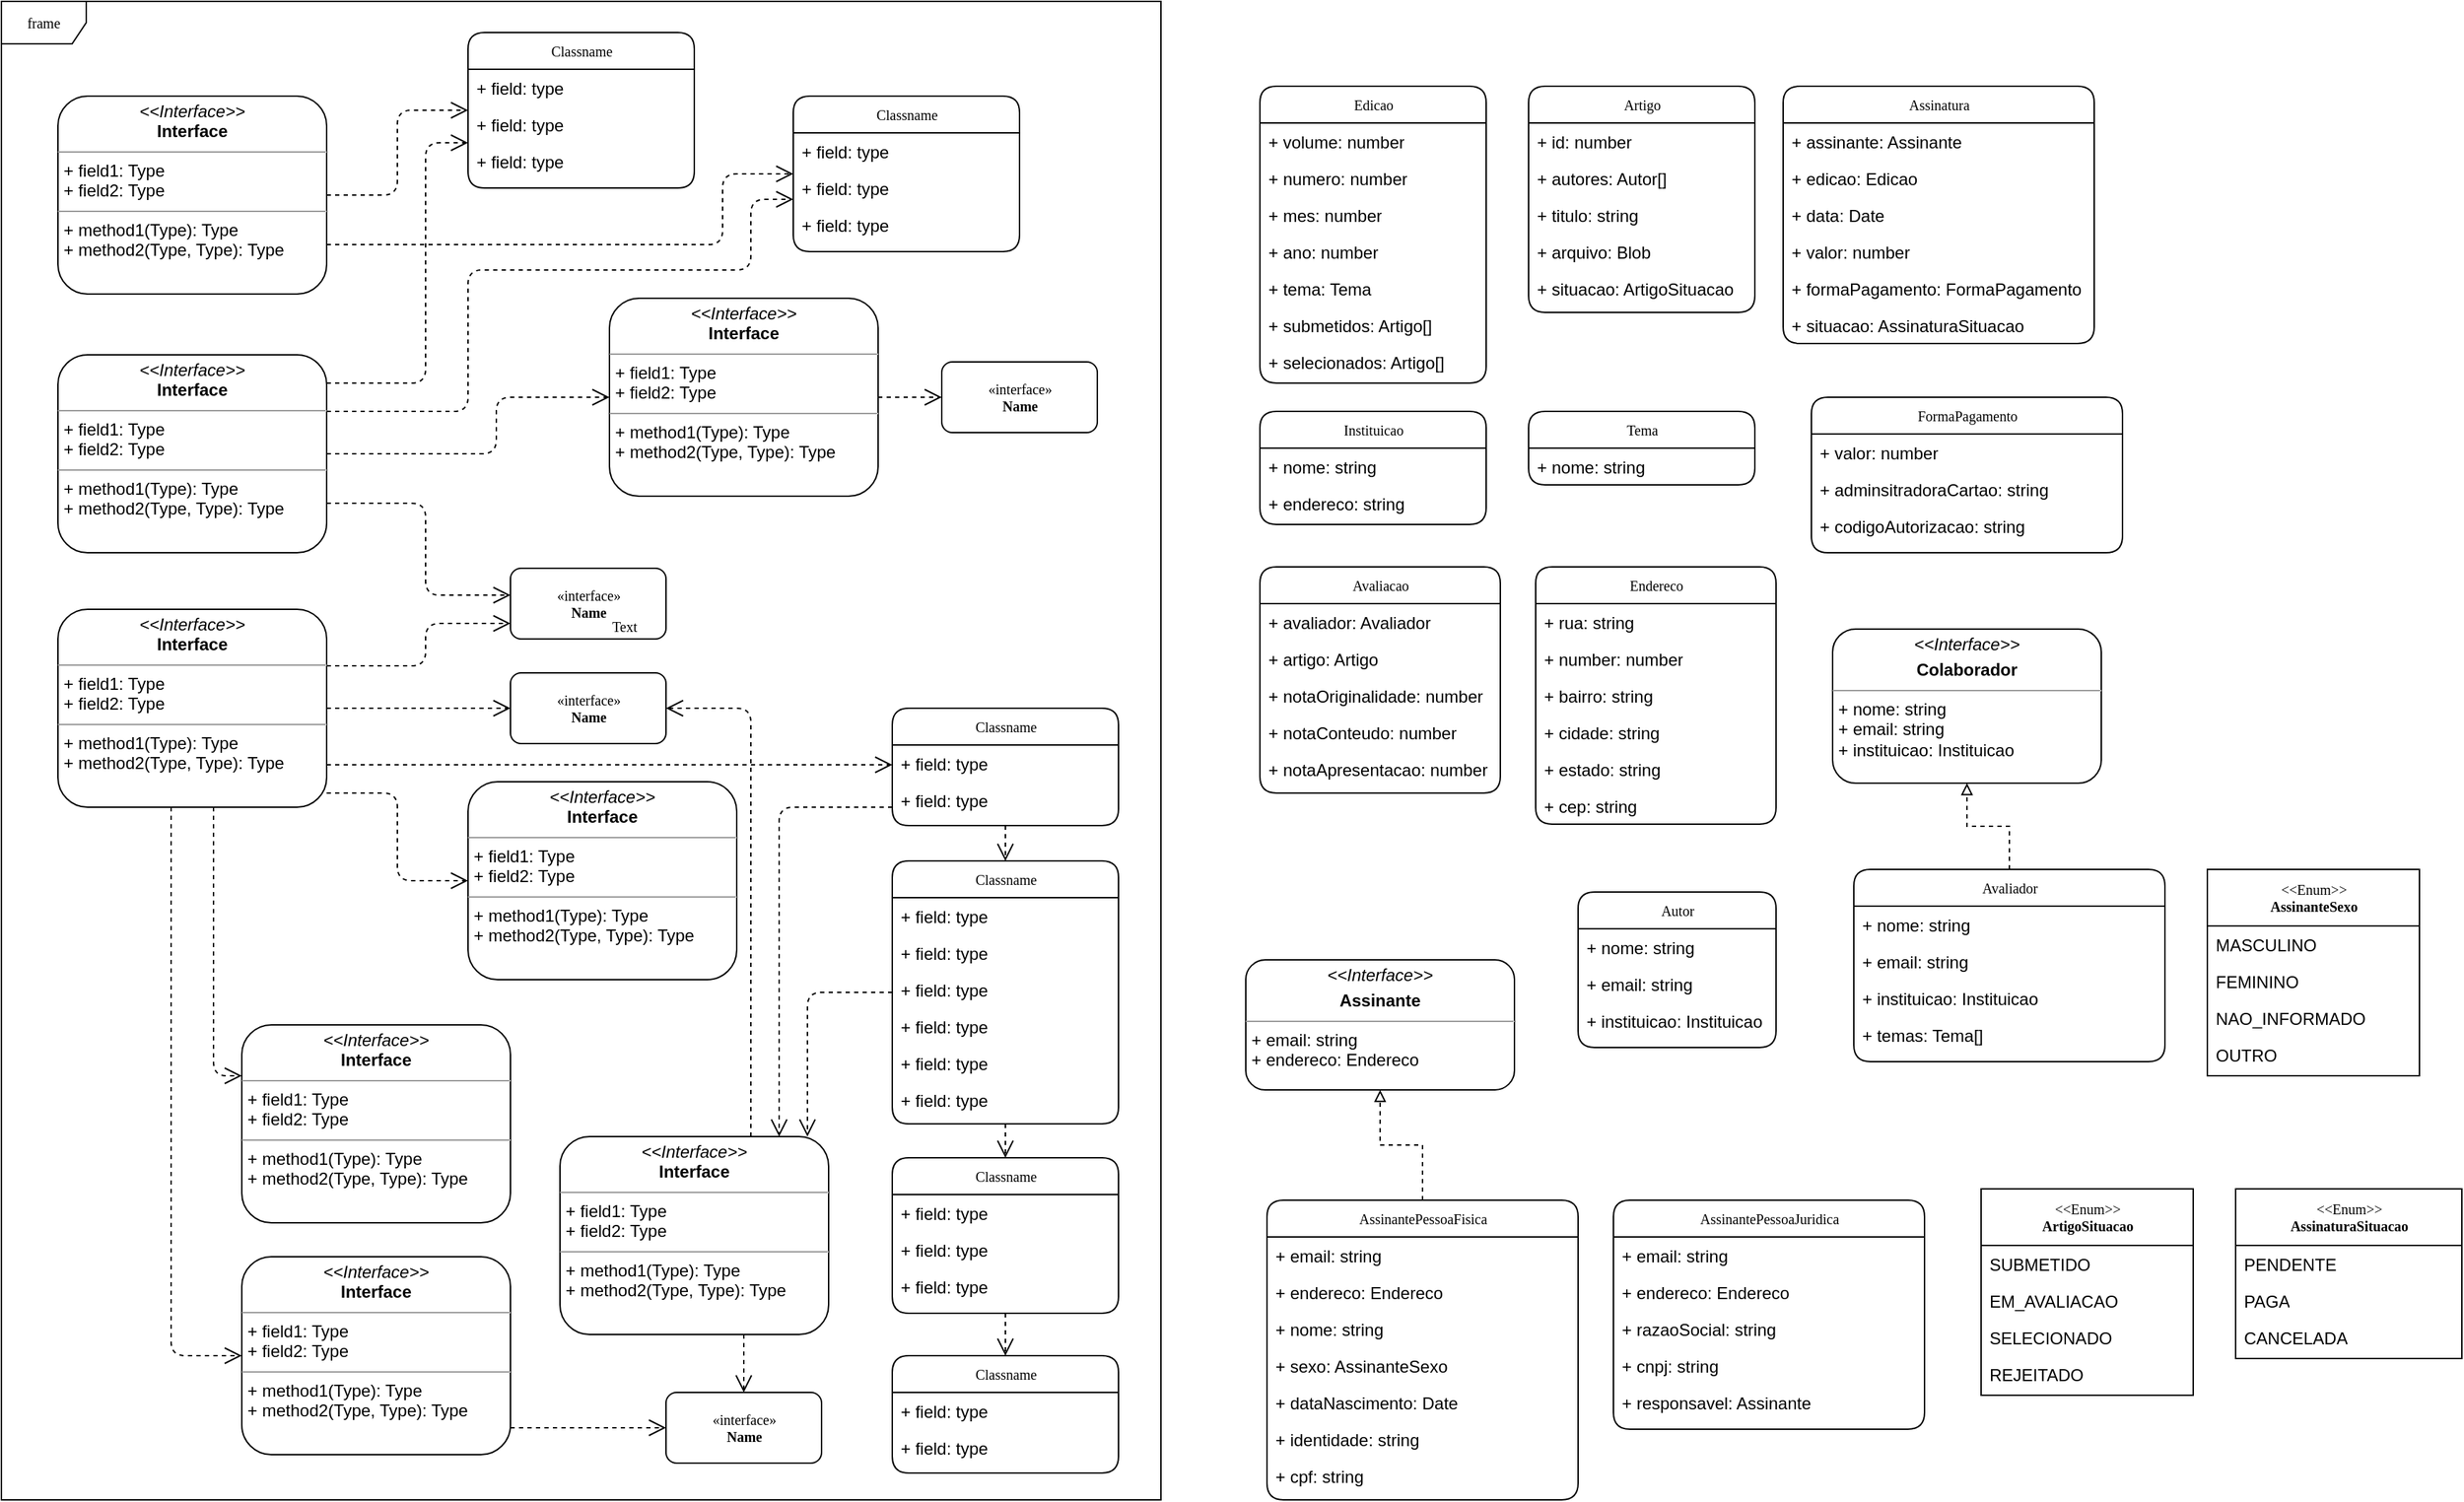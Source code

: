 <mxfile version="21.7.5" type="device">
  <diagram name="Page-1" id="c4acf3e9-155e-7222-9cf6-157b1a14988f">
    <mxGraphModel dx="971" dy="1664" grid="1" gridSize="10" guides="1" tooltips="1" connect="1" arrows="1" fold="1" page="1" pageScale="1" pageWidth="850" pageHeight="1100" background="none" math="0" shadow="0">
      <root>
        <mxCell id="0" />
        <mxCell id="1" parent="0" />
        <mxCell id="17acba5748e5396b-1" value="frame" style="shape=umlFrame;whiteSpace=wrap;html=1;rounded=1;shadow=0;comic=0;labelBackgroundColor=none;strokeWidth=1;fontFamily=Verdana;fontSize=10;align=center;" parent="1" vertex="1">
          <mxGeometry x="20" y="20" width="820" height="1060" as="geometry" />
        </mxCell>
        <mxCell id="5d2195bd80daf111-38" style="edgeStyle=orthogonalEdgeStyle;rounded=1;html=1;dashed=1;labelBackgroundColor=none;startFill=0;endArrow=open;endFill=0;endSize=10;fontFamily=Verdana;fontSize=10;fontColor=default;" parent="1" source="17acba5748e5396b-2" target="5d2195bd80daf111-9" edge="1">
          <mxGeometry relative="1" as="geometry">
            <Array as="points">
              <mxPoint x="590" y="721" />
            </Array>
          </mxGeometry>
        </mxCell>
        <mxCell id="5d2195bd80daf111-40" style="edgeStyle=orthogonalEdgeStyle;rounded=1;html=1;dashed=1;labelBackgroundColor=none;startFill=0;endArrow=open;endFill=0;endSize=10;fontFamily=Verdana;fontSize=10;fontColor=default;" parent="1" source="17acba5748e5396b-2" target="5d2195bd80daf111-1" edge="1">
          <mxGeometry relative="1" as="geometry">
            <Array as="points" />
          </mxGeometry>
        </mxCell>
        <mxCell id="17acba5748e5396b-2" value="Classname" style="swimlane;html=1;fontStyle=0;childLayout=stackLayout;horizontal=1;startSize=26;fillColor=none;horizontalStack=0;resizeParent=1;resizeLast=0;collapsible=1;marginBottom=0;swimlaneFillColor=#ffffff;rounded=1;shadow=0;comic=0;labelBackgroundColor=none;strokeWidth=1;fontFamily=Verdana;fontSize=10;align=center;" parent="1" vertex="1">
          <mxGeometry x="650" y="628" width="160" height="186" as="geometry" />
        </mxCell>
        <mxCell id="17acba5748e5396b-3" value="+ field: type" style="text;html=1;strokeColor=none;fillColor=none;align=left;verticalAlign=top;spacingLeft=4;spacingRight=4;whiteSpace=wrap;overflow=hidden;rotatable=0;points=[[0,0.5],[1,0.5]];portConstraint=eastwest;rounded=1;labelBackgroundColor=none;" parent="17acba5748e5396b-2" vertex="1">
          <mxGeometry y="26" width="160" height="26" as="geometry" />
        </mxCell>
        <mxCell id="17acba5748e5396b-4" value="+ field: type" style="text;html=1;strokeColor=none;fillColor=none;align=left;verticalAlign=top;spacingLeft=4;spacingRight=4;whiteSpace=wrap;overflow=hidden;rotatable=0;points=[[0,0.5],[1,0.5]];portConstraint=eastwest;rounded=1;labelBackgroundColor=none;" parent="17acba5748e5396b-2" vertex="1">
          <mxGeometry y="52" width="160" height="26" as="geometry" />
        </mxCell>
        <mxCell id="17acba5748e5396b-6" value="+ field: type" style="text;html=1;strokeColor=none;fillColor=none;align=left;verticalAlign=top;spacingLeft=4;spacingRight=4;whiteSpace=wrap;overflow=hidden;rotatable=0;points=[[0,0.5],[1,0.5]];portConstraint=eastwest;rounded=1;labelBackgroundColor=none;" parent="17acba5748e5396b-2" vertex="1">
          <mxGeometry y="78" width="160" height="26" as="geometry" />
        </mxCell>
        <mxCell id="17acba5748e5396b-9" value="+ field: type" style="text;html=1;strokeColor=none;fillColor=none;align=left;verticalAlign=top;spacingLeft=4;spacingRight=4;whiteSpace=wrap;overflow=hidden;rotatable=0;points=[[0,0.5],[1,0.5]];portConstraint=eastwest;rounded=1;labelBackgroundColor=none;" parent="17acba5748e5396b-2" vertex="1">
          <mxGeometry y="104" width="160" height="26" as="geometry" />
        </mxCell>
        <mxCell id="17acba5748e5396b-10" value="+ field: type" style="text;html=1;strokeColor=none;fillColor=none;align=left;verticalAlign=top;spacingLeft=4;spacingRight=4;whiteSpace=wrap;overflow=hidden;rotatable=0;points=[[0,0.5],[1,0.5]];portConstraint=eastwest;rounded=1;labelBackgroundColor=none;" parent="17acba5748e5396b-2" vertex="1">
          <mxGeometry y="130" width="160" height="26" as="geometry" />
        </mxCell>
        <mxCell id="17acba5748e5396b-8" value="+ field: type" style="text;html=1;strokeColor=none;fillColor=none;align=left;verticalAlign=top;spacingLeft=4;spacingRight=4;whiteSpace=wrap;overflow=hidden;rotatable=0;points=[[0,0.5],[1,0.5]];portConstraint=eastwest;rounded=1;labelBackgroundColor=none;" parent="17acba5748e5396b-2" vertex="1">
          <mxGeometry y="156" width="160" height="26" as="geometry" />
        </mxCell>
        <mxCell id="17acba5748e5396b-20" value="Classname" style="swimlane;html=1;fontStyle=0;childLayout=stackLayout;horizontal=1;startSize=26;fillColor=none;horizontalStack=0;resizeParent=1;resizeLast=0;collapsible=1;marginBottom=0;swimlaneFillColor=#ffffff;rounded=1;shadow=0;comic=0;labelBackgroundColor=none;strokeWidth=1;fontFamily=Verdana;fontSize=10;align=center;" parent="1" vertex="1">
          <mxGeometry x="350" y="42" width="160" height="110" as="geometry" />
        </mxCell>
        <mxCell id="17acba5748e5396b-21" value="+ field: type" style="text;html=1;strokeColor=none;fillColor=none;align=left;verticalAlign=top;spacingLeft=4;spacingRight=4;whiteSpace=wrap;overflow=hidden;rotatable=0;points=[[0,0.5],[1,0.5]];portConstraint=eastwest;rounded=1;labelBackgroundColor=none;" parent="17acba5748e5396b-20" vertex="1">
          <mxGeometry y="26" width="160" height="26" as="geometry" />
        </mxCell>
        <mxCell id="17acba5748e5396b-24" value="+ field: type" style="text;html=1;strokeColor=none;fillColor=none;align=left;verticalAlign=top;spacingLeft=4;spacingRight=4;whiteSpace=wrap;overflow=hidden;rotatable=0;points=[[0,0.5],[1,0.5]];portConstraint=eastwest;rounded=1;labelBackgroundColor=none;" parent="17acba5748e5396b-20" vertex="1">
          <mxGeometry y="52" width="160" height="26" as="geometry" />
        </mxCell>
        <mxCell id="17acba5748e5396b-26" value="+ field: type" style="text;html=1;strokeColor=none;fillColor=none;align=left;verticalAlign=top;spacingLeft=4;spacingRight=4;whiteSpace=wrap;overflow=hidden;rotatable=0;points=[[0,0.5],[1,0.5]];portConstraint=eastwest;rounded=1;labelBackgroundColor=none;" parent="17acba5748e5396b-20" vertex="1">
          <mxGeometry y="78" width="160" height="26" as="geometry" />
        </mxCell>
        <mxCell id="17acba5748e5396b-30" value="Classname" style="swimlane;html=1;fontStyle=0;childLayout=stackLayout;horizontal=1;startSize=26;fillColor=none;horizontalStack=0;resizeParent=1;resizeLast=0;collapsible=1;marginBottom=0;swimlaneFillColor=#ffffff;rounded=1;shadow=0;comic=0;labelBackgroundColor=none;strokeWidth=1;fontFamily=Verdana;fontSize=10;align=center;" parent="1" vertex="1">
          <mxGeometry x="580" y="87" width="160" height="110" as="geometry" />
        </mxCell>
        <mxCell id="17acba5748e5396b-31" value="+ field: type" style="text;html=1;strokeColor=none;fillColor=none;align=left;verticalAlign=top;spacingLeft=4;spacingRight=4;whiteSpace=wrap;overflow=hidden;rotatable=0;points=[[0,0.5],[1,0.5]];portConstraint=eastwest;rounded=1;labelBackgroundColor=none;" parent="17acba5748e5396b-30" vertex="1">
          <mxGeometry y="26" width="160" height="26" as="geometry" />
        </mxCell>
        <mxCell id="17acba5748e5396b-32" value="+ field: type" style="text;html=1;strokeColor=none;fillColor=none;align=left;verticalAlign=top;spacingLeft=4;spacingRight=4;whiteSpace=wrap;overflow=hidden;rotatable=0;points=[[0,0.5],[1,0.5]];portConstraint=eastwest;rounded=1;labelBackgroundColor=none;" parent="17acba5748e5396b-30" vertex="1">
          <mxGeometry y="52" width="160" height="26" as="geometry" />
        </mxCell>
        <mxCell id="17acba5748e5396b-33" value="+ field: type" style="text;html=1;strokeColor=none;fillColor=none;align=left;verticalAlign=top;spacingLeft=4;spacingRight=4;whiteSpace=wrap;overflow=hidden;rotatable=0;points=[[0,0.5],[1,0.5]];portConstraint=eastwest;rounded=1;labelBackgroundColor=none;" parent="17acba5748e5396b-30" vertex="1">
          <mxGeometry y="78" width="160" height="26" as="geometry" />
        </mxCell>
        <mxCell id="17acba5748e5396b-44" value="Classname" style="swimlane;html=1;fontStyle=0;childLayout=stackLayout;horizontal=1;startSize=26;fillColor=none;horizontalStack=0;resizeParent=1;resizeLast=0;collapsible=1;marginBottom=0;swimlaneFillColor=#ffffff;rounded=1;shadow=0;comic=0;labelBackgroundColor=none;strokeWidth=1;fontFamily=Verdana;fontSize=10;align=center;" parent="1" vertex="1">
          <mxGeometry x="650" y="978" width="160" height="83" as="geometry" />
        </mxCell>
        <mxCell id="17acba5748e5396b-45" value="+ field: type" style="text;html=1;strokeColor=none;fillColor=none;align=left;verticalAlign=top;spacingLeft=4;spacingRight=4;whiteSpace=wrap;overflow=hidden;rotatable=0;points=[[0,0.5],[1,0.5]];portConstraint=eastwest;rounded=1;labelBackgroundColor=none;" parent="17acba5748e5396b-44" vertex="1">
          <mxGeometry y="26" width="160" height="26" as="geometry" />
        </mxCell>
        <mxCell id="17acba5748e5396b-47" value="+ field: type" style="text;html=1;strokeColor=none;fillColor=none;align=left;verticalAlign=top;spacingLeft=4;spacingRight=4;whiteSpace=wrap;overflow=hidden;rotatable=0;points=[[0,0.5],[1,0.5]];portConstraint=eastwest;rounded=1;labelBackgroundColor=none;" parent="17acba5748e5396b-44" vertex="1">
          <mxGeometry y="52" width="160" height="26" as="geometry" />
        </mxCell>
        <mxCell id="5d2195bd80daf111-39" style="edgeStyle=orthogonalEdgeStyle;rounded=1;html=1;dashed=1;labelBackgroundColor=none;startFill=0;endArrow=open;endFill=0;endSize=10;fontFamily=Verdana;fontSize=10;fontColor=default;" parent="1" source="5d2195bd80daf111-1" target="17acba5748e5396b-44" edge="1">
          <mxGeometry relative="1" as="geometry" />
        </mxCell>
        <mxCell id="5d2195bd80daf111-1" value="Classname" style="swimlane;html=1;fontStyle=0;childLayout=stackLayout;horizontal=1;startSize=26;fillColor=none;horizontalStack=0;resizeParent=1;resizeLast=0;collapsible=1;marginBottom=0;swimlaneFillColor=#ffffff;rounded=1;shadow=0;comic=0;labelBackgroundColor=none;strokeWidth=1;fontFamily=Verdana;fontSize=10;align=center;" parent="1" vertex="1">
          <mxGeometry x="650" y="838" width="160" height="110" as="geometry" />
        </mxCell>
        <mxCell id="5d2195bd80daf111-2" value="+ field: type" style="text;html=1;strokeColor=none;fillColor=none;align=left;verticalAlign=top;spacingLeft=4;spacingRight=4;whiteSpace=wrap;overflow=hidden;rotatable=0;points=[[0,0.5],[1,0.5]];portConstraint=eastwest;rounded=1;labelBackgroundColor=none;" parent="5d2195bd80daf111-1" vertex="1">
          <mxGeometry y="26" width="160" height="26" as="geometry" />
        </mxCell>
        <mxCell id="5d2195bd80daf111-3" value="+ field: type" style="text;html=1;strokeColor=none;fillColor=none;align=left;verticalAlign=top;spacingLeft=4;spacingRight=4;whiteSpace=wrap;overflow=hidden;rotatable=0;points=[[0,0.5],[1,0.5]];portConstraint=eastwest;rounded=1;labelBackgroundColor=none;" parent="5d2195bd80daf111-1" vertex="1">
          <mxGeometry y="52" width="160" height="26" as="geometry" />
        </mxCell>
        <mxCell id="5d2195bd80daf111-4" value="+ field: type" style="text;html=1;strokeColor=none;fillColor=none;align=left;verticalAlign=top;spacingLeft=4;spacingRight=4;whiteSpace=wrap;overflow=hidden;rotatable=0;points=[[0,0.5],[1,0.5]];portConstraint=eastwest;rounded=1;labelBackgroundColor=none;" parent="5d2195bd80daf111-1" vertex="1">
          <mxGeometry y="78" width="160" height="26" as="geometry" />
        </mxCell>
        <mxCell id="5d2195bd80daf111-41" style="edgeStyle=orthogonalEdgeStyle;rounded=1;html=1;dashed=1;labelBackgroundColor=none;startFill=0;endArrow=open;endFill=0;endSize=10;fontFamily=Verdana;fontSize=10;fontColor=default;" parent="1" source="5d2195bd80daf111-5" target="17acba5748e5396b-2" edge="1">
          <mxGeometry relative="1" as="geometry">
            <Array as="points" />
          </mxGeometry>
        </mxCell>
        <mxCell id="5d2195bd80daf111-5" value="Classname" style="swimlane;html=1;fontStyle=0;childLayout=stackLayout;horizontal=1;startSize=26;fillColor=none;horizontalStack=0;resizeParent=1;resizeLast=0;collapsible=1;marginBottom=0;swimlaneFillColor=#ffffff;rounded=1;shadow=0;comic=0;labelBackgroundColor=none;strokeWidth=1;fontFamily=Verdana;fontSize=10;align=center;" parent="1" vertex="1">
          <mxGeometry x="650" y="520" width="160" height="83" as="geometry" />
        </mxCell>
        <mxCell id="5d2195bd80daf111-6" value="+ field: type" style="text;html=1;strokeColor=none;fillColor=none;align=left;verticalAlign=top;spacingLeft=4;spacingRight=4;whiteSpace=wrap;overflow=hidden;rotatable=0;points=[[0,0.5],[1,0.5]];portConstraint=eastwest;rounded=1;labelBackgroundColor=none;" parent="5d2195bd80daf111-5" vertex="1">
          <mxGeometry y="26" width="160" height="26" as="geometry" />
        </mxCell>
        <mxCell id="5d2195bd80daf111-7" value="+ field: type" style="text;html=1;strokeColor=none;fillColor=none;align=left;verticalAlign=top;spacingLeft=4;spacingRight=4;whiteSpace=wrap;overflow=hidden;rotatable=0;points=[[0,0.5],[1,0.5]];portConstraint=eastwest;rounded=1;labelBackgroundColor=none;" parent="5d2195bd80daf111-5" vertex="1">
          <mxGeometry y="52" width="160" height="26" as="geometry" />
        </mxCell>
        <mxCell id="5d2195bd80daf111-8" value="&amp;laquo;interface&amp;raquo;&lt;br&gt;&lt;b&gt;Name&lt;/b&gt;" style="html=1;rounded=1;shadow=0;comic=0;labelBackgroundColor=none;strokeWidth=1;fontFamily=Verdana;fontSize=10;align=center;" parent="1" vertex="1">
          <mxGeometry x="490" y="1004" width="110" height="50" as="geometry" />
        </mxCell>
        <mxCell id="5d2195bd80daf111-35" style="edgeStyle=orthogonalEdgeStyle;rounded=1;html=1;dashed=1;labelBackgroundColor=none;startFill=0;endArrow=open;endFill=0;endSize=10;fontFamily=Verdana;fontSize=10;fontColor=default;" parent="1" source="5d2195bd80daf111-9" target="5d2195bd80daf111-8" edge="1">
          <mxGeometry relative="1" as="geometry">
            <Array as="points">
              <mxPoint x="545" y="970" />
              <mxPoint x="545" y="970" />
            </Array>
          </mxGeometry>
        </mxCell>
        <mxCell id="5d2195bd80daf111-36" style="edgeStyle=orthogonalEdgeStyle;rounded=1;html=1;dashed=1;labelBackgroundColor=none;startFill=0;endArrow=open;endFill=0;endSize=10;fontFamily=Verdana;fontSize=10;fontColor=default;" parent="1" source="5d2195bd80daf111-9" target="5d2195bd80daf111-13" edge="1">
          <mxGeometry relative="1" as="geometry">
            <Array as="points">
              <mxPoint x="550" y="520" />
            </Array>
          </mxGeometry>
        </mxCell>
        <mxCell id="5d2195bd80daf111-9" value="&lt;p style=&quot;margin:0px;margin-top:4px;text-align:center;&quot;&gt;&lt;i&gt;&amp;lt;&amp;lt;Interface&amp;gt;&amp;gt;&lt;/i&gt;&lt;br/&gt;&lt;b&gt;Interface&lt;/b&gt;&lt;/p&gt;&lt;hr size=&quot;1&quot;/&gt;&lt;p style=&quot;margin:0px;margin-left:4px;&quot;&gt;+ field1: Type&lt;br/&gt;+ field2: Type&lt;/p&gt;&lt;hr size=&quot;1&quot;/&gt;&lt;p style=&quot;margin:0px;margin-left:4px;&quot;&gt;+ method1(Type): Type&lt;br/&gt;+ method2(Type, Type): Type&lt;/p&gt;" style="verticalAlign=top;align=left;overflow=fill;fontSize=12;fontFamily=Helvetica;html=1;rounded=1;shadow=0;comic=0;labelBackgroundColor=none;strokeWidth=1" parent="1" vertex="1">
          <mxGeometry x="415" y="823" width="190" height="140" as="geometry" />
        </mxCell>
        <mxCell id="5d2195bd80daf111-10" value="&lt;p style=&quot;margin:0px;margin-top:4px;text-align:center;&quot;&gt;&lt;i&gt;&amp;lt;&amp;lt;Interface&amp;gt;&amp;gt;&lt;/i&gt;&lt;br/&gt;&lt;b&gt;Interface&lt;/b&gt;&lt;/p&gt;&lt;hr size=&quot;1&quot;/&gt;&lt;p style=&quot;margin:0px;margin-left:4px;&quot;&gt;+ field1: Type&lt;br/&gt;+ field2: Type&lt;/p&gt;&lt;hr size=&quot;1&quot;/&gt;&lt;p style=&quot;margin:0px;margin-left:4px;&quot;&gt;+ method1(Type): Type&lt;br/&gt;+ method2(Type, Type): Type&lt;/p&gt;" style="verticalAlign=top;align=left;overflow=fill;fontSize=12;fontFamily=Helvetica;html=1;rounded=1;shadow=0;comic=0;labelBackgroundColor=none;strokeWidth=1" parent="1" vertex="1">
          <mxGeometry x="350" y="572" width="190" height="140" as="geometry" />
        </mxCell>
        <mxCell id="5d2195bd80daf111-34" style="edgeStyle=orthogonalEdgeStyle;rounded=1;html=1;dashed=1;labelBackgroundColor=none;startFill=0;endArrow=open;endFill=0;endSize=10;fontFamily=Verdana;fontSize=10;fontColor=default;" parent="1" source="5d2195bd80daf111-11" target="5d2195bd80daf111-8" edge="1">
          <mxGeometry relative="1" as="geometry">
            <Array as="points">
              <mxPoint x="410" y="1029" />
              <mxPoint x="410" y="1029" />
            </Array>
          </mxGeometry>
        </mxCell>
        <mxCell id="5d2195bd80daf111-11" value="&lt;p style=&quot;margin:0px;margin-top:4px;text-align:center;&quot;&gt;&lt;i&gt;&amp;lt;&amp;lt;Interface&amp;gt;&amp;gt;&lt;/i&gt;&lt;br/&gt;&lt;b&gt;Interface&lt;/b&gt;&lt;/p&gt;&lt;hr size=&quot;1&quot;/&gt;&lt;p style=&quot;margin:0px;margin-left:4px;&quot;&gt;+ field1: Type&lt;br/&gt;+ field2: Type&lt;/p&gt;&lt;hr size=&quot;1&quot;/&gt;&lt;p style=&quot;margin:0px;margin-left:4px;&quot;&gt;+ method1(Type): Type&lt;br/&gt;+ method2(Type, Type): Type&lt;/p&gt;" style="verticalAlign=top;align=left;overflow=fill;fontSize=12;fontFamily=Helvetica;html=1;rounded=1;shadow=0;comic=0;labelBackgroundColor=none;strokeWidth=1" parent="1" vertex="1">
          <mxGeometry x="190" y="908" width="190" height="140" as="geometry" />
        </mxCell>
        <mxCell id="5d2195bd80daf111-12" value="&lt;p style=&quot;margin:0px;margin-top:4px;text-align:center;&quot;&gt;&lt;i&gt;&amp;lt;&amp;lt;Interface&amp;gt;&amp;gt;&lt;/i&gt;&lt;br/&gt;&lt;b&gt;Interface&lt;/b&gt;&lt;/p&gt;&lt;hr size=&quot;1&quot;/&gt;&lt;p style=&quot;margin:0px;margin-left:4px;&quot;&gt;+ field1: Type&lt;br/&gt;+ field2: Type&lt;/p&gt;&lt;hr size=&quot;1&quot;/&gt;&lt;p style=&quot;margin:0px;margin-left:4px;&quot;&gt;+ method1(Type): Type&lt;br/&gt;+ method2(Type, Type): Type&lt;/p&gt;" style="verticalAlign=top;align=left;overflow=fill;fontSize=12;fontFamily=Helvetica;html=1;rounded=1;shadow=0;comic=0;labelBackgroundColor=none;strokeWidth=1" parent="1" vertex="1">
          <mxGeometry x="190" y="744" width="190" height="140" as="geometry" />
        </mxCell>
        <mxCell id="5d2195bd80daf111-13" value="&amp;laquo;interface&amp;raquo;&lt;br&gt;&lt;b&gt;Name&lt;/b&gt;" style="html=1;rounded=1;shadow=0;comic=0;labelBackgroundColor=none;strokeWidth=1;fontFamily=Verdana;fontSize=10;align=center;" parent="1" vertex="1">
          <mxGeometry x="380" y="495" width="110" height="50" as="geometry" />
        </mxCell>
        <mxCell id="5d2195bd80daf111-14" value="&amp;laquo;interface&amp;raquo;&lt;br&gt;&lt;b&gt;Name&lt;/b&gt;" style="html=1;rounded=1;shadow=0;comic=0;labelBackgroundColor=none;strokeWidth=1;fontFamily=Verdana;fontSize=10;align=center;" parent="1" vertex="1">
          <mxGeometry x="380" y="421" width="110" height="50" as="geometry" />
        </mxCell>
        <mxCell id="5d2195bd80daf111-26" style="edgeStyle=orthogonalEdgeStyle;rounded=1;html=1;dashed=1;labelBackgroundColor=none;startFill=0;endArrow=open;endFill=0;endSize=10;fontFamily=Verdana;fontSize=10;fontColor=default;" parent="1" source="5d2195bd80daf111-15" target="5d2195bd80daf111-17" edge="1">
          <mxGeometry relative="1" as="geometry">
            <Array as="points" />
          </mxGeometry>
        </mxCell>
        <mxCell id="5d2195bd80daf111-15" value="&lt;p style=&quot;margin:0px;margin-top:4px;text-align:center;&quot;&gt;&lt;i&gt;&amp;lt;&amp;lt;Interface&amp;gt;&amp;gt;&lt;/i&gt;&lt;br/&gt;&lt;b&gt;Interface&lt;/b&gt;&lt;/p&gt;&lt;hr size=&quot;1&quot;/&gt;&lt;p style=&quot;margin:0px;margin-left:4px;&quot;&gt;+ field1: Type&lt;br/&gt;+ field2: Type&lt;/p&gt;&lt;hr size=&quot;1&quot;/&gt;&lt;p style=&quot;margin:0px;margin-left:4px;&quot;&gt;+ method1(Type): Type&lt;br/&gt;+ method2(Type, Type): Type&lt;/p&gt;" style="verticalAlign=top;align=left;overflow=fill;fontSize=12;fontFamily=Helvetica;html=1;rounded=1;shadow=0;comic=0;labelBackgroundColor=none;strokeWidth=1" parent="1" vertex="1">
          <mxGeometry x="450" y="230" width="190" height="140" as="geometry" />
        </mxCell>
        <mxCell id="5d2195bd80daf111-16" value="Text" style="text;html=1;resizable=0;points=[];autosize=1;align=left;verticalAlign=top;spacingTop=-4;fontSize=10;fontFamily=Verdana;rounded=1;labelBackgroundColor=none;" parent="1" vertex="1">
          <mxGeometry x="450" y="454" width="40" height="10" as="geometry" />
        </mxCell>
        <mxCell id="5d2195bd80daf111-17" value="&amp;laquo;interface&amp;raquo;&lt;br&gt;&lt;b&gt;Name&lt;/b&gt;" style="html=1;rounded=1;shadow=0;comic=0;labelBackgroundColor=none;strokeWidth=1;fontFamily=Verdana;fontSize=10;align=center;" parent="1" vertex="1">
          <mxGeometry x="685" y="275" width="110" height="50" as="geometry" />
        </mxCell>
        <mxCell id="5d2195bd80daf111-21" style="edgeStyle=orthogonalEdgeStyle;rounded=1;html=1;labelBackgroundColor=none;startFill=0;endArrow=open;endFill=0;endSize=10;fontFamily=Verdana;fontSize=10;dashed=1;fontColor=default;" parent="1" source="5d2195bd80daf111-18" target="17acba5748e5396b-20" edge="1">
          <mxGeometry relative="1" as="geometry" />
        </mxCell>
        <mxCell id="5d2195bd80daf111-22" style="edgeStyle=orthogonalEdgeStyle;rounded=1;html=1;exitX=1;exitY=0.75;dashed=1;labelBackgroundColor=none;startFill=0;endArrow=open;endFill=0;endSize=10;fontFamily=Verdana;fontSize=10;fontColor=default;" parent="1" source="5d2195bd80daf111-18" target="17acba5748e5396b-30" edge="1">
          <mxGeometry relative="1" as="geometry">
            <Array as="points">
              <mxPoint x="530" y="192" />
              <mxPoint x="530" y="142" />
            </Array>
          </mxGeometry>
        </mxCell>
        <mxCell id="5d2195bd80daf111-18" value="&lt;p style=&quot;margin:0px;margin-top:4px;text-align:center;&quot;&gt;&lt;i&gt;&amp;lt;&amp;lt;Interface&amp;gt;&amp;gt;&lt;/i&gt;&lt;br/&gt;&lt;b&gt;Interface&lt;/b&gt;&lt;/p&gt;&lt;hr size=&quot;1&quot;/&gt;&lt;p style=&quot;margin:0px;margin-left:4px;&quot;&gt;+ field1: Type&lt;br/&gt;+ field2: Type&lt;/p&gt;&lt;hr size=&quot;1&quot;/&gt;&lt;p style=&quot;margin:0px;margin-left:4px;&quot;&gt;+ method1(Type): Type&lt;br/&gt;+ method2(Type, Type): Type&lt;/p&gt;" style="verticalAlign=top;align=left;overflow=fill;fontSize=12;fontFamily=Helvetica;html=1;rounded=1;shadow=0;comic=0;labelBackgroundColor=none;strokeWidth=1" parent="1" vertex="1">
          <mxGeometry x="60" y="87" width="190" height="140" as="geometry" />
        </mxCell>
        <mxCell id="5d2195bd80daf111-23" style="edgeStyle=orthogonalEdgeStyle;rounded=1;html=1;dashed=1;labelBackgroundColor=none;startFill=0;endArrow=open;endFill=0;endSize=10;fontFamily=Verdana;fontSize=10;fontColor=default;" parent="1" source="5d2195bd80daf111-19" target="17acba5748e5396b-20" edge="1">
          <mxGeometry relative="1" as="geometry">
            <Array as="points">
              <mxPoint x="320" y="290" />
              <mxPoint x="320" y="120" />
            </Array>
          </mxGeometry>
        </mxCell>
        <mxCell id="5d2195bd80daf111-24" style="edgeStyle=orthogonalEdgeStyle;rounded=1;html=1;dashed=1;labelBackgroundColor=none;startFill=0;endArrow=open;endFill=0;endSize=10;fontFamily=Verdana;fontSize=10;fontColor=default;" parent="1" source="5d2195bd80daf111-19" target="17acba5748e5396b-30" edge="1">
          <mxGeometry relative="1" as="geometry">
            <Array as="points">
              <mxPoint x="350" y="310" />
              <mxPoint x="350" y="210" />
              <mxPoint x="550" y="210" />
              <mxPoint x="550" y="160" />
            </Array>
          </mxGeometry>
        </mxCell>
        <mxCell id="5d2195bd80daf111-25" style="edgeStyle=orthogonalEdgeStyle;rounded=1;html=1;dashed=1;labelBackgroundColor=none;startFill=0;endArrow=open;endFill=0;endSize=10;fontFamily=Verdana;fontSize=10;fontColor=default;" parent="1" source="5d2195bd80daf111-19" target="5d2195bd80daf111-15" edge="1">
          <mxGeometry relative="1" as="geometry">
            <Array as="points">
              <mxPoint x="370" y="340" />
              <mxPoint x="370" y="300" />
            </Array>
          </mxGeometry>
        </mxCell>
        <mxCell id="5d2195bd80daf111-27" style="edgeStyle=orthogonalEdgeStyle;rounded=1;html=1;exitX=1;exitY=0.75;dashed=1;labelBackgroundColor=none;startFill=0;endArrow=open;endFill=0;endSize=10;fontFamily=Verdana;fontSize=10;fontColor=default;" parent="1" source="5d2195bd80daf111-19" target="5d2195bd80daf111-14" edge="1">
          <mxGeometry relative="1" as="geometry">
            <Array as="points">
              <mxPoint x="320" y="375" />
              <mxPoint x="320" y="440" />
            </Array>
          </mxGeometry>
        </mxCell>
        <mxCell id="5d2195bd80daf111-19" value="&lt;p style=&quot;margin:0px;margin-top:4px;text-align:center;&quot;&gt;&lt;i&gt;&amp;lt;&amp;lt;Interface&amp;gt;&amp;gt;&lt;/i&gt;&lt;br/&gt;&lt;b&gt;Interface&lt;/b&gt;&lt;/p&gt;&lt;hr size=&quot;1&quot;/&gt;&lt;p style=&quot;margin:0px;margin-left:4px;&quot;&gt;+ field1: Type&lt;br/&gt;+ field2: Type&lt;/p&gt;&lt;hr size=&quot;1&quot;/&gt;&lt;p style=&quot;margin:0px;margin-left:4px;&quot;&gt;+ method1(Type): Type&lt;br/&gt;+ method2(Type, Type): Type&lt;/p&gt;" style="verticalAlign=top;align=left;overflow=fill;fontSize=12;fontFamily=Helvetica;html=1;rounded=1;shadow=0;comic=0;labelBackgroundColor=none;strokeWidth=1" parent="1" vertex="1">
          <mxGeometry x="60" y="270" width="190" height="140" as="geometry" />
        </mxCell>
        <mxCell id="5d2195bd80daf111-28" style="edgeStyle=orthogonalEdgeStyle;rounded=1;html=1;dashed=1;labelBackgroundColor=none;startFill=0;endArrow=open;endFill=0;endSize=10;fontFamily=Verdana;fontSize=10;fontColor=default;" parent="1" source="5d2195bd80daf111-20" target="5d2195bd80daf111-14" edge="1">
          <mxGeometry relative="1" as="geometry">
            <Array as="points">
              <mxPoint x="320" y="490" />
              <mxPoint x="320" y="460" />
            </Array>
          </mxGeometry>
        </mxCell>
        <mxCell id="5d2195bd80daf111-29" style="edgeStyle=orthogonalEdgeStyle;rounded=1;html=1;dashed=1;labelBackgroundColor=none;startFill=0;endArrow=open;endFill=0;endSize=10;fontFamily=Verdana;fontSize=10;fontColor=default;" parent="1" source="5d2195bd80daf111-20" target="5d2195bd80daf111-13" edge="1">
          <mxGeometry relative="1" as="geometry" />
        </mxCell>
        <mxCell id="5d2195bd80daf111-30" style="edgeStyle=orthogonalEdgeStyle;rounded=1;html=1;dashed=1;labelBackgroundColor=none;startFill=0;endArrow=open;endFill=0;endSize=10;fontFamily=Verdana;fontSize=10;fontColor=default;" parent="1" source="5d2195bd80daf111-20" target="5d2195bd80daf111-10" edge="1">
          <mxGeometry relative="1" as="geometry">
            <Array as="points">
              <mxPoint x="300" y="580" />
              <mxPoint x="300" y="642" />
            </Array>
          </mxGeometry>
        </mxCell>
        <mxCell id="5d2195bd80daf111-31" style="edgeStyle=orthogonalEdgeStyle;rounded=1;html=1;dashed=1;labelBackgroundColor=none;startFill=0;endArrow=open;endFill=0;endSize=10;fontFamily=Verdana;fontSize=10;fontColor=default;" parent="1" source="5d2195bd80daf111-20" target="5d2195bd80daf111-5" edge="1">
          <mxGeometry relative="1" as="geometry">
            <Array as="points">
              <mxPoint x="350" y="560" />
              <mxPoint x="350" y="560" />
            </Array>
          </mxGeometry>
        </mxCell>
        <mxCell id="5d2195bd80daf111-32" style="edgeStyle=orthogonalEdgeStyle;rounded=1;html=1;dashed=1;labelBackgroundColor=none;startFill=0;endArrow=open;endFill=0;endSize=10;fontFamily=Verdana;fontSize=10;fontColor=default;" parent="1" source="5d2195bd80daf111-20" target="5d2195bd80daf111-12" edge="1">
          <mxGeometry relative="1" as="geometry">
            <Array as="points">
              <mxPoint x="170" y="780" />
            </Array>
          </mxGeometry>
        </mxCell>
        <mxCell id="5d2195bd80daf111-33" style="edgeStyle=orthogonalEdgeStyle;rounded=1;html=1;dashed=1;labelBackgroundColor=none;startFill=0;endArrow=open;endFill=0;endSize=10;fontFamily=Verdana;fontSize=10;fontColor=default;" parent="1" source="5d2195bd80daf111-20" target="5d2195bd80daf111-11" edge="1">
          <mxGeometry relative="1" as="geometry">
            <Array as="points">
              <mxPoint x="140" y="978" />
            </Array>
          </mxGeometry>
        </mxCell>
        <mxCell id="5d2195bd80daf111-20" value="&lt;p style=&quot;margin:0px;margin-top:4px;text-align:center;&quot;&gt;&lt;i&gt;&amp;lt;&amp;lt;Interface&amp;gt;&amp;gt;&lt;/i&gt;&lt;br/&gt;&lt;b&gt;Interface&lt;/b&gt;&lt;/p&gt;&lt;hr size=&quot;1&quot;/&gt;&lt;p style=&quot;margin:0px;margin-left:4px;&quot;&gt;+ field1: Type&lt;br/&gt;+ field2: Type&lt;/p&gt;&lt;hr size=&quot;1&quot;/&gt;&lt;p style=&quot;margin:0px;margin-left:4px;&quot;&gt;+ method1(Type): Type&lt;br/&gt;+ method2(Type, Type): Type&lt;/p&gt;" style="verticalAlign=top;align=left;overflow=fill;fontSize=12;fontFamily=Helvetica;html=1;rounded=1;shadow=0;comic=0;labelBackgroundColor=none;strokeWidth=1" parent="1" vertex="1">
          <mxGeometry x="60" y="450" width="190" height="140" as="geometry" />
        </mxCell>
        <mxCell id="5d2195bd80daf111-37" style="edgeStyle=orthogonalEdgeStyle;rounded=1;html=1;dashed=1;labelBackgroundColor=none;startFill=0;endArrow=open;endFill=0;endSize=10;fontFamily=Verdana;fontSize=10;fontColor=default;" parent="1" source="5d2195bd80daf111-5" target="5d2195bd80daf111-9" edge="1">
          <mxGeometry relative="1" as="geometry">
            <Array as="points">
              <mxPoint x="570" y="590" />
            </Array>
          </mxGeometry>
        </mxCell>
        <mxCell id="bGmTzckbcyIjVhEAbteq-6" value="Edicao" style="swimlane;html=1;fontStyle=0;childLayout=stackLayout;horizontal=1;startSize=26;fillColor=none;horizontalStack=0;resizeParent=1;resizeLast=0;collapsible=1;marginBottom=0;swimlaneFillColor=#ffffff;rounded=1;shadow=0;comic=0;labelBackgroundColor=none;strokeWidth=1;fontFamily=Verdana;fontSize=10;align=center;" parent="1" vertex="1">
          <mxGeometry x="910" y="80" width="160" height="210" as="geometry">
            <mxRectangle x="910" y="80" width="100" height="30" as="alternateBounds" />
          </mxGeometry>
        </mxCell>
        <mxCell id="bGmTzckbcyIjVhEAbteq-7" value="&lt;div&gt;+ volume: number&lt;/div&gt;" style="text;html=1;strokeColor=none;fillColor=none;align=left;verticalAlign=top;spacingLeft=4;spacingRight=4;whiteSpace=wrap;overflow=hidden;rotatable=0;points=[[0,0.5],[1,0.5]];portConstraint=eastwest;rounded=1;labelBackgroundColor=none;" parent="bGmTzckbcyIjVhEAbteq-6" vertex="1">
          <mxGeometry y="26" width="160" height="26" as="geometry" />
        </mxCell>
        <mxCell id="bGmTzckbcyIjVhEAbteq-8" value="+ numero: number" style="text;html=1;strokeColor=none;fillColor=none;align=left;verticalAlign=top;spacingLeft=4;spacingRight=4;whiteSpace=wrap;overflow=hidden;rotatable=0;points=[[0,0.5],[1,0.5]];portConstraint=eastwest;rounded=1;labelBackgroundColor=none;" parent="bGmTzckbcyIjVhEAbteq-6" vertex="1">
          <mxGeometry y="52" width="160" height="26" as="geometry" />
        </mxCell>
        <mxCell id="bGmTzckbcyIjVhEAbteq-9" value="+ mes: number" style="text;html=1;strokeColor=none;fillColor=none;align=left;verticalAlign=top;spacingLeft=4;spacingRight=4;whiteSpace=wrap;overflow=hidden;rotatable=0;points=[[0,0.5],[1,0.5]];portConstraint=eastwest;rounded=1;labelBackgroundColor=none;" parent="bGmTzckbcyIjVhEAbteq-6" vertex="1">
          <mxGeometry y="78" width="160" height="26" as="geometry" />
        </mxCell>
        <mxCell id="bGmTzckbcyIjVhEAbteq-10" value="+ ano: number" style="text;html=1;strokeColor=none;fillColor=none;align=left;verticalAlign=top;spacingLeft=4;spacingRight=4;whiteSpace=wrap;overflow=hidden;rotatable=0;points=[[0,0.5],[1,0.5]];portConstraint=eastwest;rounded=1;labelBackgroundColor=none;" parent="bGmTzckbcyIjVhEAbteq-6" vertex="1">
          <mxGeometry y="104" width="160" height="26" as="geometry" />
        </mxCell>
        <mxCell id="bGmTzckbcyIjVhEAbteq-11" value="+ tema: Tema" style="text;html=1;strokeColor=none;fillColor=none;align=left;verticalAlign=top;spacingLeft=4;spacingRight=4;whiteSpace=wrap;overflow=hidden;rotatable=0;points=[[0,0.5],[1,0.5]];portConstraint=eastwest;rounded=1;labelBackgroundColor=none;" parent="bGmTzckbcyIjVhEAbteq-6" vertex="1">
          <mxGeometry y="130" width="160" height="26" as="geometry" />
        </mxCell>
        <mxCell id="bGmTzckbcyIjVhEAbteq-12" value="+ submetidos: Artigo[]" style="text;html=1;strokeColor=none;fillColor=none;align=left;verticalAlign=top;spacingLeft=4;spacingRight=4;whiteSpace=wrap;overflow=hidden;rotatable=0;points=[[0,0.5],[1,0.5]];portConstraint=eastwest;rounded=1;labelBackgroundColor=none;" parent="bGmTzckbcyIjVhEAbteq-6" vertex="1">
          <mxGeometry y="156" width="160" height="26" as="geometry" />
        </mxCell>
        <mxCell id="bGmTzckbcyIjVhEAbteq-13" value="+ selecionados: Artigo[]" style="text;html=1;strokeColor=none;fillColor=none;align=left;verticalAlign=top;spacingLeft=4;spacingRight=4;whiteSpace=wrap;overflow=hidden;rotatable=0;points=[[0,0.5],[1,0.5]];portConstraint=eastwest;rounded=1;labelBackgroundColor=none;" parent="bGmTzckbcyIjVhEAbteq-6" vertex="1">
          <mxGeometry y="182" width="160" height="26" as="geometry" />
        </mxCell>
        <mxCell id="bGmTzckbcyIjVhEAbteq-14" value="Artigo" style="swimlane;html=1;fontStyle=0;childLayout=stackLayout;horizontal=1;startSize=26;fillColor=none;horizontalStack=0;resizeParent=1;resizeLast=0;collapsible=1;marginBottom=0;swimlaneFillColor=#ffffff;rounded=1;shadow=0;comic=0;labelBackgroundColor=none;strokeWidth=1;fontFamily=Verdana;fontSize=10;align=center;" parent="1" vertex="1">
          <mxGeometry x="1100" y="80" width="160" height="160" as="geometry">
            <mxRectangle x="1100" y="80" width="70" height="30" as="alternateBounds" />
          </mxGeometry>
        </mxCell>
        <mxCell id="bGmTzckbcyIjVhEAbteq-15" value="+ id: number" style="text;html=1;strokeColor=none;fillColor=none;align=left;verticalAlign=top;spacingLeft=4;spacingRight=4;whiteSpace=wrap;overflow=hidden;rotatable=0;points=[[0,0.5],[1,0.5]];portConstraint=eastwest;rounded=1;labelBackgroundColor=none;" parent="bGmTzckbcyIjVhEAbteq-14" vertex="1">
          <mxGeometry y="26" width="160" height="26" as="geometry" />
        </mxCell>
        <mxCell id="bGmTzckbcyIjVhEAbteq-16" value="+ autores: Autor[]" style="text;html=1;strokeColor=none;fillColor=none;align=left;verticalAlign=top;spacingLeft=4;spacingRight=4;whiteSpace=wrap;overflow=hidden;rotatable=0;points=[[0,0.5],[1,0.5]];portConstraint=eastwest;rounded=1;labelBackgroundColor=none;" parent="bGmTzckbcyIjVhEAbteq-14" vertex="1">
          <mxGeometry y="52" width="160" height="26" as="geometry" />
        </mxCell>
        <mxCell id="bGmTzckbcyIjVhEAbteq-17" value="+ titulo: string" style="text;html=1;strokeColor=none;fillColor=none;align=left;verticalAlign=top;spacingLeft=4;spacingRight=4;whiteSpace=wrap;overflow=hidden;rotatable=0;points=[[0,0.5],[1,0.5]];portConstraint=eastwest;rounded=1;labelBackgroundColor=none;" parent="bGmTzckbcyIjVhEAbteq-14" vertex="1">
          <mxGeometry y="78" width="160" height="26" as="geometry" />
        </mxCell>
        <mxCell id="bGmTzckbcyIjVhEAbteq-18" value="+ arquivo: Blob" style="text;html=1;strokeColor=none;fillColor=none;align=left;verticalAlign=top;spacingLeft=4;spacingRight=4;whiteSpace=wrap;overflow=hidden;rotatable=0;points=[[0,0.5],[1,0.5]];portConstraint=eastwest;rounded=1;labelBackgroundColor=none;" parent="bGmTzckbcyIjVhEAbteq-14" vertex="1">
          <mxGeometry y="104" width="160" height="26" as="geometry" />
        </mxCell>
        <mxCell id="bGmTzckbcyIjVhEAbteq-20" value="+ situacao: ArtigoSituacao" style="text;html=1;strokeColor=none;fillColor=none;align=left;verticalAlign=top;spacingLeft=4;spacingRight=4;whiteSpace=wrap;overflow=hidden;rotatable=0;points=[[0,0.5],[1,0.5]];portConstraint=eastwest;rounded=1;labelBackgroundColor=none;" parent="bGmTzckbcyIjVhEAbteq-14" vertex="1">
          <mxGeometry y="130" width="160" height="26" as="geometry" />
        </mxCell>
        <mxCell id="bGmTzckbcyIjVhEAbteq-21" value="Instituicao" style="swimlane;html=1;fontStyle=0;childLayout=stackLayout;horizontal=1;startSize=26;fillColor=none;horizontalStack=0;resizeParent=1;resizeLast=0;collapsible=1;marginBottom=0;swimlaneFillColor=#ffffff;rounded=1;shadow=0;comic=0;labelBackgroundColor=none;strokeWidth=1;fontFamily=Verdana;fontSize=10;align=center;" parent="1" vertex="1">
          <mxGeometry x="910" y="310" width="160" height="80" as="geometry">
            <mxRectangle x="1100" y="80" width="70" height="30" as="alternateBounds" />
          </mxGeometry>
        </mxCell>
        <mxCell id="bGmTzckbcyIjVhEAbteq-22" value="+ nome: string" style="text;html=1;strokeColor=none;fillColor=none;align=left;verticalAlign=top;spacingLeft=4;spacingRight=4;whiteSpace=wrap;overflow=hidden;rotatable=0;points=[[0,0.5],[1,0.5]];portConstraint=eastwest;rounded=1;labelBackgroundColor=none;" parent="bGmTzckbcyIjVhEAbteq-21" vertex="1">
          <mxGeometry y="26" width="160" height="26" as="geometry" />
        </mxCell>
        <mxCell id="bGmTzckbcyIjVhEAbteq-23" value="+ endereco: string" style="text;html=1;strokeColor=none;fillColor=none;align=left;verticalAlign=top;spacingLeft=4;spacingRight=4;whiteSpace=wrap;overflow=hidden;rotatable=0;points=[[0,0.5],[1,0.5]];portConstraint=eastwest;rounded=1;labelBackgroundColor=none;" parent="bGmTzckbcyIjVhEAbteq-21" vertex="1">
          <mxGeometry y="52" width="160" height="26" as="geometry" />
        </mxCell>
        <mxCell id="bGmTzckbcyIjVhEAbteq-28" value="Tema" style="swimlane;html=1;fontStyle=0;childLayout=stackLayout;horizontal=1;startSize=26;fillColor=none;horizontalStack=0;resizeParent=1;resizeLast=0;collapsible=1;marginBottom=0;swimlaneFillColor=#ffffff;rounded=1;shadow=0;comic=0;labelBackgroundColor=none;strokeWidth=1;fontFamily=Verdana;fontSize=10;align=center;" parent="1" vertex="1">
          <mxGeometry x="1100" y="310" width="160" height="52" as="geometry">
            <mxRectangle x="1100" y="80" width="70" height="30" as="alternateBounds" />
          </mxGeometry>
        </mxCell>
        <mxCell id="bGmTzckbcyIjVhEAbteq-29" value="+ nome: string" style="text;html=1;strokeColor=none;fillColor=none;align=left;verticalAlign=top;spacingLeft=4;spacingRight=4;whiteSpace=wrap;overflow=hidden;rotatable=0;points=[[0,0.5],[1,0.5]];portConstraint=eastwest;rounded=1;labelBackgroundColor=none;" parent="bGmTzckbcyIjVhEAbteq-28" vertex="1">
          <mxGeometry y="26" width="160" height="26" as="geometry" />
        </mxCell>
        <mxCell id="bGmTzckbcyIjVhEAbteq-31" value="Avaliacao" style="swimlane;html=1;fontStyle=0;childLayout=stackLayout;horizontal=1;startSize=26;fillColor=none;horizontalStack=0;resizeParent=1;resizeLast=0;collapsible=1;marginBottom=0;swimlaneFillColor=#ffffff;rounded=1;shadow=0;comic=0;labelBackgroundColor=none;strokeWidth=1;fontFamily=Verdana;fontSize=10;align=center;" parent="1" vertex="1">
          <mxGeometry x="910" y="420" width="170" height="160" as="geometry">
            <mxRectangle x="1100" y="80" width="70" height="30" as="alternateBounds" />
          </mxGeometry>
        </mxCell>
        <mxCell id="bGmTzckbcyIjVhEAbteq-32" value="+ avaliador: Avaliador" style="text;html=1;strokeColor=none;fillColor=none;align=left;verticalAlign=top;spacingLeft=4;spacingRight=4;whiteSpace=wrap;overflow=hidden;rotatable=0;points=[[0,0.5],[1,0.5]];portConstraint=eastwest;rounded=1;labelBackgroundColor=none;" parent="bGmTzckbcyIjVhEAbteq-31" vertex="1">
          <mxGeometry y="26" width="170" height="26" as="geometry" />
        </mxCell>
        <mxCell id="bGmTzckbcyIjVhEAbteq-33" value="+ artigo: Artigo" style="text;html=1;strokeColor=none;fillColor=none;align=left;verticalAlign=top;spacingLeft=4;spacingRight=4;whiteSpace=wrap;overflow=hidden;rotatable=0;points=[[0,0.5],[1,0.5]];portConstraint=eastwest;rounded=1;labelBackgroundColor=none;" parent="bGmTzckbcyIjVhEAbteq-31" vertex="1">
          <mxGeometry y="52" width="170" height="26" as="geometry" />
        </mxCell>
        <mxCell id="bGmTzckbcyIjVhEAbteq-34" value="+ notaOriginalidade: number" style="text;html=1;strokeColor=none;fillColor=none;align=left;verticalAlign=top;spacingLeft=4;spacingRight=4;whiteSpace=wrap;overflow=hidden;rotatable=0;points=[[0,0.5],[1,0.5]];portConstraint=eastwest;rounded=1;labelBackgroundColor=none;" parent="bGmTzckbcyIjVhEAbteq-31" vertex="1">
          <mxGeometry y="78" width="170" height="26" as="geometry" />
        </mxCell>
        <mxCell id="bGmTzckbcyIjVhEAbteq-35" value="+ notaConteudo: number" style="text;html=1;strokeColor=none;fillColor=none;align=left;verticalAlign=top;spacingLeft=4;spacingRight=4;whiteSpace=wrap;overflow=hidden;rotatable=0;points=[[0,0.5],[1,0.5]];portConstraint=eastwest;rounded=1;labelBackgroundColor=none;" parent="bGmTzckbcyIjVhEAbteq-31" vertex="1">
          <mxGeometry y="104" width="170" height="26" as="geometry" />
        </mxCell>
        <mxCell id="bGmTzckbcyIjVhEAbteq-36" value="+ notaApresentacao: number" style="text;html=1;strokeColor=none;fillColor=none;align=left;verticalAlign=top;spacingLeft=4;spacingRight=4;whiteSpace=wrap;overflow=hidden;rotatable=0;points=[[0,0.5],[1,0.5]];portConstraint=eastwest;rounded=1;labelBackgroundColor=none;" parent="bGmTzckbcyIjVhEAbteq-31" vertex="1">
          <mxGeometry y="130" width="170" height="26" as="geometry" />
        </mxCell>
        <mxCell id="bGmTzckbcyIjVhEAbteq-38" value="Endereco" style="swimlane;html=1;fontStyle=0;childLayout=stackLayout;horizontal=1;startSize=26;fillColor=none;horizontalStack=0;resizeParent=1;resizeLast=0;collapsible=1;marginBottom=0;swimlaneFillColor=#ffffff;rounded=1;shadow=0;comic=0;labelBackgroundColor=none;strokeWidth=1;fontFamily=Verdana;fontSize=10;align=center;" parent="1" vertex="1">
          <mxGeometry x="1105" y="420" width="170" height="182" as="geometry">
            <mxRectangle x="1100" y="80" width="70" height="30" as="alternateBounds" />
          </mxGeometry>
        </mxCell>
        <mxCell id="bGmTzckbcyIjVhEAbteq-39" value="+ rua: string" style="text;html=1;strokeColor=none;fillColor=none;align=left;verticalAlign=top;spacingLeft=4;spacingRight=4;whiteSpace=wrap;overflow=hidden;rotatable=0;points=[[0,0.5],[1,0.5]];portConstraint=eastwest;rounded=1;labelBackgroundColor=none;" parent="bGmTzckbcyIjVhEAbteq-38" vertex="1">
          <mxGeometry y="26" width="170" height="26" as="geometry" />
        </mxCell>
        <mxCell id="bGmTzckbcyIjVhEAbteq-40" value="+ number: number" style="text;html=1;strokeColor=none;fillColor=none;align=left;verticalAlign=top;spacingLeft=4;spacingRight=4;whiteSpace=wrap;overflow=hidden;rotatable=0;points=[[0,0.5],[1,0.5]];portConstraint=eastwest;rounded=1;labelBackgroundColor=none;" parent="bGmTzckbcyIjVhEAbteq-38" vertex="1">
          <mxGeometry y="52" width="170" height="26" as="geometry" />
        </mxCell>
        <mxCell id="bGmTzckbcyIjVhEAbteq-41" value="+ bairro: string" style="text;html=1;strokeColor=none;fillColor=none;align=left;verticalAlign=top;spacingLeft=4;spacingRight=4;whiteSpace=wrap;overflow=hidden;rotatable=0;points=[[0,0.5],[1,0.5]];portConstraint=eastwest;rounded=1;labelBackgroundColor=none;" parent="bGmTzckbcyIjVhEAbteq-38" vertex="1">
          <mxGeometry y="78" width="170" height="26" as="geometry" />
        </mxCell>
        <mxCell id="bGmTzckbcyIjVhEAbteq-42" value="+ cidade: string" style="text;html=1;strokeColor=none;fillColor=none;align=left;verticalAlign=top;spacingLeft=4;spacingRight=4;whiteSpace=wrap;overflow=hidden;rotatable=0;points=[[0,0.5],[1,0.5]];portConstraint=eastwest;rounded=1;labelBackgroundColor=none;" parent="bGmTzckbcyIjVhEAbteq-38" vertex="1">
          <mxGeometry y="104" width="170" height="26" as="geometry" />
        </mxCell>
        <mxCell id="bGmTzckbcyIjVhEAbteq-43" value="+ estado: string" style="text;html=1;strokeColor=none;fillColor=none;align=left;verticalAlign=top;spacingLeft=4;spacingRight=4;whiteSpace=wrap;overflow=hidden;rotatable=0;points=[[0,0.5],[1,0.5]];portConstraint=eastwest;rounded=1;labelBackgroundColor=none;" parent="bGmTzckbcyIjVhEAbteq-38" vertex="1">
          <mxGeometry y="130" width="170" height="26" as="geometry" />
        </mxCell>
        <mxCell id="bGmTzckbcyIjVhEAbteq-44" value="+ cep: string" style="text;html=1;strokeColor=none;fillColor=none;align=left;verticalAlign=top;spacingLeft=4;spacingRight=4;whiteSpace=wrap;overflow=hidden;rotatable=0;points=[[0,0.5],[1,0.5]];portConstraint=eastwest;rounded=1;labelBackgroundColor=none;" parent="bGmTzckbcyIjVhEAbteq-38" vertex="1">
          <mxGeometry y="156" width="170" height="26" as="geometry" />
        </mxCell>
        <mxCell id="bGmTzckbcyIjVhEAbteq-45" value="Assinatura" style="swimlane;html=1;fontStyle=0;childLayout=stackLayout;horizontal=1;startSize=26;fillColor=none;horizontalStack=0;resizeParent=1;resizeLast=0;collapsible=1;marginBottom=0;swimlaneFillColor=#ffffff;rounded=1;shadow=0;comic=0;labelBackgroundColor=none;strokeWidth=1;fontFamily=Verdana;fontSize=10;align=center;" parent="1" vertex="1">
          <mxGeometry x="1280" y="80" width="220" height="182" as="geometry">
            <mxRectangle x="1100" y="80" width="70" height="30" as="alternateBounds" />
          </mxGeometry>
        </mxCell>
        <mxCell id="bGmTzckbcyIjVhEAbteq-46" value="+ assinante: Assinante" style="text;html=1;strokeColor=none;fillColor=none;align=left;verticalAlign=top;spacingLeft=4;spacingRight=4;whiteSpace=wrap;overflow=hidden;rotatable=0;points=[[0,0.5],[1,0.5]];portConstraint=eastwest;rounded=1;labelBackgroundColor=none;" parent="bGmTzckbcyIjVhEAbteq-45" vertex="1">
          <mxGeometry y="26" width="220" height="26" as="geometry" />
        </mxCell>
        <mxCell id="bGmTzckbcyIjVhEAbteq-47" value="+ edicao: Edicao" style="text;html=1;strokeColor=none;fillColor=none;align=left;verticalAlign=top;spacingLeft=4;spacingRight=4;whiteSpace=wrap;overflow=hidden;rotatable=0;points=[[0,0.5],[1,0.5]];portConstraint=eastwest;rounded=1;labelBackgroundColor=none;" parent="bGmTzckbcyIjVhEAbteq-45" vertex="1">
          <mxGeometry y="52" width="220" height="26" as="geometry" />
        </mxCell>
        <mxCell id="bGmTzckbcyIjVhEAbteq-48" value="+ data: Date" style="text;html=1;strokeColor=none;fillColor=none;align=left;verticalAlign=top;spacingLeft=4;spacingRight=4;whiteSpace=wrap;overflow=hidden;rotatable=0;points=[[0,0.5],[1,0.5]];portConstraint=eastwest;rounded=1;labelBackgroundColor=none;" parent="bGmTzckbcyIjVhEAbteq-45" vertex="1">
          <mxGeometry y="78" width="220" height="26" as="geometry" />
        </mxCell>
        <mxCell id="bGmTzckbcyIjVhEAbteq-49" value="+ valor: number" style="text;html=1;strokeColor=none;fillColor=none;align=left;verticalAlign=top;spacingLeft=4;spacingRight=4;whiteSpace=wrap;overflow=hidden;rotatable=0;points=[[0,0.5],[1,0.5]];portConstraint=eastwest;rounded=1;labelBackgroundColor=none;" parent="bGmTzckbcyIjVhEAbteq-45" vertex="1">
          <mxGeometry y="104" width="220" height="26" as="geometry" />
        </mxCell>
        <mxCell id="bGmTzckbcyIjVhEAbteq-50" value="+ formaPagamento: FormaPagamento" style="text;html=1;strokeColor=none;fillColor=none;align=left;verticalAlign=top;spacingLeft=4;spacingRight=4;whiteSpace=wrap;overflow=hidden;rotatable=0;points=[[0,0.5],[1,0.5]];portConstraint=eastwest;rounded=1;labelBackgroundColor=none;" parent="bGmTzckbcyIjVhEAbteq-45" vertex="1">
          <mxGeometry y="130" width="220" height="26" as="geometry" />
        </mxCell>
        <mxCell id="bGmTzckbcyIjVhEAbteq-51" value="+ situacao: AssinaturaSituacao" style="text;html=1;strokeColor=none;fillColor=none;align=left;verticalAlign=top;spacingLeft=4;spacingRight=4;whiteSpace=wrap;overflow=hidden;rotatable=0;points=[[0,0.5],[1,0.5]];portConstraint=eastwest;rounded=1;labelBackgroundColor=none;" parent="bGmTzckbcyIjVhEAbteq-45" vertex="1">
          <mxGeometry y="156" width="220" height="26" as="geometry" />
        </mxCell>
        <mxCell id="bGmTzckbcyIjVhEAbteq-52" value="FormaPagamento" style="swimlane;html=1;fontStyle=0;childLayout=stackLayout;horizontal=1;startSize=26;fillColor=none;horizontalStack=0;resizeParent=1;resizeLast=0;collapsible=1;marginBottom=0;swimlaneFillColor=#ffffff;rounded=1;shadow=0;comic=0;labelBackgroundColor=none;strokeWidth=1;fontFamily=Verdana;fontSize=10;align=center;" parent="1" vertex="1">
          <mxGeometry x="1300" y="300" width="220" height="110" as="geometry">
            <mxRectangle x="1100" y="80" width="70" height="30" as="alternateBounds" />
          </mxGeometry>
        </mxCell>
        <mxCell id="bGmTzckbcyIjVhEAbteq-53" value="+ valor: number" style="text;html=1;strokeColor=none;fillColor=none;align=left;verticalAlign=top;spacingLeft=4;spacingRight=4;whiteSpace=wrap;overflow=hidden;rotatable=0;points=[[0,0.5],[1,0.5]];portConstraint=eastwest;rounded=1;labelBackgroundColor=none;" parent="bGmTzckbcyIjVhEAbteq-52" vertex="1">
          <mxGeometry y="26" width="220" height="26" as="geometry" />
        </mxCell>
        <mxCell id="bGmTzckbcyIjVhEAbteq-54" value="+ adminsitradoraCartao: string" style="text;html=1;strokeColor=none;fillColor=none;align=left;verticalAlign=top;spacingLeft=4;spacingRight=4;whiteSpace=wrap;overflow=hidden;rotatable=0;points=[[0,0.5],[1,0.5]];portConstraint=eastwest;rounded=1;labelBackgroundColor=none;" parent="bGmTzckbcyIjVhEAbteq-52" vertex="1">
          <mxGeometry y="52" width="220" height="26" as="geometry" />
        </mxCell>
        <mxCell id="bGmTzckbcyIjVhEAbteq-55" value="+ codigoAutorizacao: string" style="text;html=1;strokeColor=none;fillColor=none;align=left;verticalAlign=top;spacingLeft=4;spacingRight=4;whiteSpace=wrap;overflow=hidden;rotatable=0;points=[[0,0.5],[1,0.5]];portConstraint=eastwest;rounded=1;labelBackgroundColor=none;" parent="bGmTzckbcyIjVhEAbteq-52" vertex="1">
          <mxGeometry y="78" width="220" height="26" as="geometry" />
        </mxCell>
        <mxCell id="bGmTzckbcyIjVhEAbteq-80" style="edgeStyle=orthogonalEdgeStyle;rounded=0;hachureGap=4;orthogonalLoop=1;jettySize=auto;html=1;fontFamily=Architects Daughter;fontSource=https%3A%2F%2Ffonts.googleapis.com%2Fcss%3Ffamily%3DArchitects%2BDaughter;fontSize=16;dashed=1;endArrow=block;endFill=0;" parent="1" source="bGmTzckbcyIjVhEAbteq-75" target="bGmTzckbcyIjVhEAbteq-66" edge="1">
          <mxGeometry relative="1" as="geometry" />
        </mxCell>
        <mxCell id="bGmTzckbcyIjVhEAbteq-66" value="&lt;p style=&quot;margin:0px;margin-top:4px;text-align:center;&quot;&gt;&lt;i&gt;&amp;lt;&amp;lt;Interface&amp;gt;&amp;gt;&lt;/i&gt;&lt;/p&gt;&lt;p style=&quot;margin:0px;margin-top:4px;text-align:center;&quot;&gt;&lt;b&gt;Colaborador&lt;/b&gt;&lt;br&gt;&lt;/p&gt;&lt;hr size=&quot;1&quot;&gt;&lt;p style=&quot;margin:0px;margin-left:4px;&quot;&gt;+ nome: string&lt;br&gt;+ email: string&lt;/p&gt;&lt;p style=&quot;margin:0px;margin-left:4px;&quot;&gt;+ instituicao: Instituicao&lt;br&gt;&lt;/p&gt;" style="verticalAlign=top;align=left;overflow=fill;fontSize=12;fontFamily=Helvetica;html=1;rounded=1;shadow=0;comic=0;labelBackgroundColor=none;strokeWidth=1;hachureGap=4;fontSource=https%3A%2F%2Ffonts.googleapis.com%2Fcss%3Ffamily%3DArchitects%2BDaughter;" parent="1" vertex="1">
          <mxGeometry x="1315" y="464" width="190" height="109" as="geometry" />
        </mxCell>
        <mxCell id="bGmTzckbcyIjVhEAbteq-71" value="Autor" style="swimlane;html=1;fontStyle=0;childLayout=stackLayout;horizontal=1;startSize=26;fillColor=none;horizontalStack=0;resizeParent=1;resizeLast=0;collapsible=1;marginBottom=0;swimlaneFillColor=#ffffff;rounded=1;shadow=0;comic=0;labelBackgroundColor=none;strokeWidth=1;fontFamily=Verdana;fontSize=10;align=center;" parent="1" vertex="1">
          <mxGeometry x="1135" y="650" width="140" height="110" as="geometry">
            <mxRectangle x="1100" y="80" width="70" height="30" as="alternateBounds" />
          </mxGeometry>
        </mxCell>
        <mxCell id="bGmTzckbcyIjVhEAbteq-72" value="+ nome: string" style="text;html=1;strokeColor=none;fillColor=none;align=left;verticalAlign=top;spacingLeft=4;spacingRight=4;whiteSpace=wrap;overflow=hidden;rotatable=0;points=[[0,0.5],[1,0.5]];portConstraint=eastwest;rounded=1;labelBackgroundColor=none;" parent="bGmTzckbcyIjVhEAbteq-71" vertex="1">
          <mxGeometry y="26" width="140" height="26" as="geometry" />
        </mxCell>
        <mxCell id="bGmTzckbcyIjVhEAbteq-73" value="+ email: string" style="text;html=1;strokeColor=none;fillColor=none;align=left;verticalAlign=top;spacingLeft=4;spacingRight=4;whiteSpace=wrap;overflow=hidden;rotatable=0;points=[[0,0.5],[1,0.5]];portConstraint=eastwest;rounded=1;labelBackgroundColor=none;" parent="bGmTzckbcyIjVhEAbteq-71" vertex="1">
          <mxGeometry y="52" width="140" height="26" as="geometry" />
        </mxCell>
        <mxCell id="bGmTzckbcyIjVhEAbteq-74" value="+ instituicao: Instituicao" style="text;html=1;strokeColor=none;fillColor=none;align=left;verticalAlign=top;spacingLeft=4;spacingRight=4;whiteSpace=wrap;overflow=hidden;rotatable=0;points=[[0,0.5],[1,0.5]];portConstraint=eastwest;rounded=1;labelBackgroundColor=none;" parent="bGmTzckbcyIjVhEAbteq-71" vertex="1">
          <mxGeometry y="78" width="140" height="26" as="geometry" />
        </mxCell>
        <mxCell id="bGmTzckbcyIjVhEAbteq-75" value="Avaliador" style="swimlane;html=1;fontStyle=0;childLayout=stackLayout;horizontal=1;startSize=26;fillColor=none;horizontalStack=0;resizeParent=1;resizeLast=0;collapsible=1;marginBottom=0;swimlaneFillColor=#ffffff;rounded=1;shadow=0;comic=0;labelBackgroundColor=none;strokeWidth=1;fontFamily=Verdana;fontSize=10;align=center;" parent="1" vertex="1">
          <mxGeometry x="1330" y="634" width="220" height="136" as="geometry">
            <mxRectangle x="1100" y="80" width="70" height="30" as="alternateBounds" />
          </mxGeometry>
        </mxCell>
        <mxCell id="bGmTzckbcyIjVhEAbteq-76" value="+ nome: string" style="text;html=1;strokeColor=none;fillColor=none;align=left;verticalAlign=top;spacingLeft=4;spacingRight=4;whiteSpace=wrap;overflow=hidden;rotatable=0;points=[[0,0.5],[1,0.5]];portConstraint=eastwest;rounded=1;labelBackgroundColor=none;" parent="bGmTzckbcyIjVhEAbteq-75" vertex="1">
          <mxGeometry y="26" width="220" height="26" as="geometry" />
        </mxCell>
        <mxCell id="bGmTzckbcyIjVhEAbteq-77" value="+ email: string" style="text;html=1;strokeColor=none;fillColor=none;align=left;verticalAlign=top;spacingLeft=4;spacingRight=4;whiteSpace=wrap;overflow=hidden;rotatable=0;points=[[0,0.5],[1,0.5]];portConstraint=eastwest;rounded=1;labelBackgroundColor=none;" parent="bGmTzckbcyIjVhEAbteq-75" vertex="1">
          <mxGeometry y="52" width="220" height="26" as="geometry" />
        </mxCell>
        <mxCell id="bGmTzckbcyIjVhEAbteq-78" value="+ instituicao: Instituicao" style="text;html=1;strokeColor=none;fillColor=none;align=left;verticalAlign=top;spacingLeft=4;spacingRight=4;whiteSpace=wrap;overflow=hidden;rotatable=0;points=[[0,0.5],[1,0.5]];portConstraint=eastwest;rounded=1;labelBackgroundColor=none;" parent="bGmTzckbcyIjVhEAbteq-75" vertex="1">
          <mxGeometry y="78" width="220" height="26" as="geometry" />
        </mxCell>
        <mxCell id="bGmTzckbcyIjVhEAbteq-79" value="+ temas: Tema[]" style="text;html=1;strokeColor=none;fillColor=none;align=left;verticalAlign=top;spacingLeft=4;spacingRight=4;whiteSpace=wrap;overflow=hidden;rotatable=0;points=[[0,0.5],[1,0.5]];portConstraint=eastwest;rounded=1;labelBackgroundColor=none;" parent="bGmTzckbcyIjVhEAbteq-75" vertex="1">
          <mxGeometry y="104" width="220" height="26" as="geometry" />
        </mxCell>
        <mxCell id="bGmTzckbcyIjVhEAbteq-81" style="edgeStyle=orthogonalEdgeStyle;rounded=0;hachureGap=4;orthogonalLoop=1;jettySize=auto;html=1;fontFamily=Architects Daughter;fontSource=https%3A%2F%2Ffonts.googleapis.com%2Fcss%3Ffamily%3DArchitects%2BDaughter;fontSize=16;dashed=1;endArrow=block;endFill=0;" parent="1" source="bGmTzckbcyIjVhEAbteq-83" target="bGmTzckbcyIjVhEAbteq-82" edge="1">
          <mxGeometry relative="1" as="geometry" />
        </mxCell>
        <mxCell id="bGmTzckbcyIjVhEAbteq-82" value="&lt;p style=&quot;margin:0px;margin-top:4px;text-align:center;&quot;&gt;&lt;i&gt;&amp;lt;&amp;lt;Interface&amp;gt;&amp;gt;&lt;/i&gt;&lt;/p&gt;&lt;p style=&quot;margin:0px;margin-top:4px;text-align:center;&quot;&gt;&lt;b&gt;Assinante&lt;/b&gt;&lt;br&gt;&lt;/p&gt;&lt;hr size=&quot;1&quot;&gt;&lt;p style=&quot;margin:0px;margin-left:4px;&quot;&gt;+ email: string&lt;/p&gt;&lt;p style=&quot;margin:0px;margin-left:4px;&quot;&gt;+ endereco: Endereco&lt;br&gt;&lt;/p&gt;" style="verticalAlign=top;align=left;overflow=fill;fontSize=12;fontFamily=Helvetica;html=1;rounded=1;shadow=0;comic=0;labelBackgroundColor=none;strokeWidth=1;hachureGap=4;fontSource=https%3A%2F%2Ffonts.googleapis.com%2Fcss%3Ffamily%3DArchitects%2BDaughter;" parent="1" vertex="1">
          <mxGeometry x="900" y="698" width="190" height="92" as="geometry" />
        </mxCell>
        <mxCell id="bGmTzckbcyIjVhEAbteq-83" value="AssinantePessoaFisica" style="swimlane;html=1;fontStyle=0;childLayout=stackLayout;horizontal=1;startSize=26;fillColor=none;horizontalStack=0;resizeParent=1;resizeLast=0;collapsible=1;marginBottom=0;swimlaneFillColor=#ffffff;rounded=1;shadow=0;comic=0;labelBackgroundColor=none;strokeWidth=1;fontFamily=Verdana;fontSize=10;align=center;" parent="1" vertex="1">
          <mxGeometry x="915" y="868" width="220" height="212" as="geometry">
            <mxRectangle x="1100" y="80" width="70" height="30" as="alternateBounds" />
          </mxGeometry>
        </mxCell>
        <mxCell id="bGmTzckbcyIjVhEAbteq-85" value="+ email: string" style="text;html=1;strokeColor=none;fillColor=none;align=left;verticalAlign=top;spacingLeft=4;spacingRight=4;whiteSpace=wrap;overflow=hidden;rotatable=0;points=[[0,0.5],[1,0.5]];portConstraint=eastwest;rounded=1;labelBackgroundColor=none;" parent="bGmTzckbcyIjVhEAbteq-83" vertex="1">
          <mxGeometry y="26" width="220" height="26" as="geometry" />
        </mxCell>
        <mxCell id="bGmTzckbcyIjVhEAbteq-86" value="+ endereco: Endereco" style="text;html=1;strokeColor=none;fillColor=none;align=left;verticalAlign=top;spacingLeft=4;spacingRight=4;whiteSpace=wrap;overflow=hidden;rotatable=0;points=[[0,0.5],[1,0.5]];portConstraint=eastwest;rounded=1;labelBackgroundColor=none;" parent="bGmTzckbcyIjVhEAbteq-83" vertex="1">
          <mxGeometry y="52" width="220" height="26" as="geometry" />
        </mxCell>
        <mxCell id="bGmTzckbcyIjVhEAbteq-87" value="+ nome: string" style="text;html=1;strokeColor=none;fillColor=none;align=left;verticalAlign=top;spacingLeft=4;spacingRight=4;whiteSpace=wrap;overflow=hidden;rotatable=0;points=[[0,0.5],[1,0.5]];portConstraint=eastwest;rounded=1;labelBackgroundColor=none;" parent="bGmTzckbcyIjVhEAbteq-83" vertex="1">
          <mxGeometry y="78" width="220" height="26" as="geometry" />
        </mxCell>
        <mxCell id="bGmTzckbcyIjVhEAbteq-88" value="+ sexo: AssinanteSexo" style="text;html=1;strokeColor=none;fillColor=none;align=left;verticalAlign=top;spacingLeft=4;spacingRight=4;whiteSpace=wrap;overflow=hidden;rotatable=0;points=[[0,0.5],[1,0.5]];portConstraint=eastwest;rounded=1;labelBackgroundColor=none;" parent="bGmTzckbcyIjVhEAbteq-83" vertex="1">
          <mxGeometry y="104" width="220" height="26" as="geometry" />
        </mxCell>
        <mxCell id="bGmTzckbcyIjVhEAbteq-89" value="+ dataNascimento: Date" style="text;html=1;strokeColor=none;fillColor=none;align=left;verticalAlign=top;spacingLeft=4;spacingRight=4;whiteSpace=wrap;overflow=hidden;rotatable=0;points=[[0,0.5],[1,0.5]];portConstraint=eastwest;rounded=1;labelBackgroundColor=none;" parent="bGmTzckbcyIjVhEAbteq-83" vertex="1">
          <mxGeometry y="130" width="220" height="26" as="geometry" />
        </mxCell>
        <mxCell id="bGmTzckbcyIjVhEAbteq-90" value="+ identidade: string" style="text;html=1;strokeColor=none;fillColor=none;align=left;verticalAlign=top;spacingLeft=4;spacingRight=4;whiteSpace=wrap;overflow=hidden;rotatable=0;points=[[0,0.5],[1,0.5]];portConstraint=eastwest;rounded=1;labelBackgroundColor=none;" parent="bGmTzckbcyIjVhEAbteq-83" vertex="1">
          <mxGeometry y="156" width="220" height="26" as="geometry" />
        </mxCell>
        <mxCell id="bGmTzckbcyIjVhEAbteq-91" value="+ cpf: string" style="text;html=1;strokeColor=none;fillColor=none;align=left;verticalAlign=top;spacingLeft=4;spacingRight=4;whiteSpace=wrap;overflow=hidden;rotatable=0;points=[[0,0.5],[1,0.5]];portConstraint=eastwest;rounded=1;labelBackgroundColor=none;" parent="bGmTzckbcyIjVhEAbteq-83" vertex="1">
          <mxGeometry y="182" width="220" height="26" as="geometry" />
        </mxCell>
        <mxCell id="bGmTzckbcyIjVhEAbteq-92" value="AssinantePessoaJuridica" style="swimlane;html=1;fontStyle=0;childLayout=stackLayout;horizontal=1;startSize=26;fillColor=none;horizontalStack=0;resizeParent=1;resizeLast=0;collapsible=1;marginBottom=0;swimlaneFillColor=#ffffff;rounded=1;shadow=0;comic=0;labelBackgroundColor=none;strokeWidth=1;fontFamily=Verdana;fontSize=10;align=center;" parent="1" vertex="1">
          <mxGeometry x="1160" y="868" width="220" height="162" as="geometry">
            <mxRectangle x="1100" y="80" width="70" height="30" as="alternateBounds" />
          </mxGeometry>
        </mxCell>
        <mxCell id="bGmTzckbcyIjVhEAbteq-93" value="+ email: string" style="text;html=1;strokeColor=none;fillColor=none;align=left;verticalAlign=top;spacingLeft=4;spacingRight=4;whiteSpace=wrap;overflow=hidden;rotatable=0;points=[[0,0.5],[1,0.5]];portConstraint=eastwest;rounded=1;labelBackgroundColor=none;" parent="bGmTzckbcyIjVhEAbteq-92" vertex="1">
          <mxGeometry y="26" width="220" height="26" as="geometry" />
        </mxCell>
        <mxCell id="bGmTzckbcyIjVhEAbteq-94" value="+ endereco: Endereco" style="text;html=1;strokeColor=none;fillColor=none;align=left;verticalAlign=top;spacingLeft=4;spacingRight=4;whiteSpace=wrap;overflow=hidden;rotatable=0;points=[[0,0.5],[1,0.5]];portConstraint=eastwest;rounded=1;labelBackgroundColor=none;" parent="bGmTzckbcyIjVhEAbteq-92" vertex="1">
          <mxGeometry y="52" width="220" height="26" as="geometry" />
        </mxCell>
        <mxCell id="bGmTzckbcyIjVhEAbteq-100" value="+ razaoSocial: string" style="text;html=1;strokeColor=none;fillColor=none;align=left;verticalAlign=top;spacingLeft=4;spacingRight=4;whiteSpace=wrap;overflow=hidden;rotatable=0;points=[[0,0.5],[1,0.5]];portConstraint=eastwest;rounded=1;labelBackgroundColor=none;" parent="bGmTzckbcyIjVhEAbteq-92" vertex="1">
          <mxGeometry y="78" width="220" height="26" as="geometry" />
        </mxCell>
        <mxCell id="bGmTzckbcyIjVhEAbteq-101" value="+ cnpj: string" style="text;html=1;strokeColor=none;fillColor=none;align=left;verticalAlign=top;spacingLeft=4;spacingRight=4;whiteSpace=wrap;overflow=hidden;rotatable=0;points=[[0,0.5],[1,0.5]];portConstraint=eastwest;rounded=1;labelBackgroundColor=none;" parent="bGmTzckbcyIjVhEAbteq-92" vertex="1">
          <mxGeometry y="104" width="220" height="26" as="geometry" />
        </mxCell>
        <mxCell id="bGmTzckbcyIjVhEAbteq-102" value="+ responsavel: Assinante" style="text;html=1;strokeColor=none;fillColor=none;align=left;verticalAlign=top;spacingLeft=4;spacingRight=4;whiteSpace=wrap;overflow=hidden;rotatable=0;points=[[0,0.5],[1,0.5]];portConstraint=eastwest;rounded=1;labelBackgroundColor=none;" parent="bGmTzckbcyIjVhEAbteq-92" vertex="1">
          <mxGeometry y="130" width="220" height="26" as="geometry" />
        </mxCell>
        <mxCell id="bGmTzckbcyIjVhEAbteq-103" value="&amp;lt;&amp;lt;Enum&amp;gt;&amp;gt;&lt;b&gt;&lt;br&gt;ArtigoSituacao&lt;/b&gt;" style="swimlane;html=1;fontStyle=0;childLayout=stackLayout;horizontal=1;startSize=40;fillColor=none;horizontalStack=0;resizeParent=1;resizeLast=0;collapsible=1;marginBottom=0;swimlaneFillColor=#ffffff;rounded=1;shadow=0;comic=0;labelBackgroundColor=none;strokeWidth=1;fontFamily=Verdana;fontSize=10;align=center;arcSize=0;" parent="1" vertex="1">
          <mxGeometry x="1420" y="860" width="150" height="146" as="geometry">
            <mxRectangle x="1420" y="870" width="70" height="30" as="alternateBounds" />
          </mxGeometry>
        </mxCell>
        <mxCell id="bGmTzckbcyIjVhEAbteq-104" value="SUBMETIDO" style="text;html=1;strokeColor=none;fillColor=none;align=left;verticalAlign=top;spacingLeft=4;spacingRight=4;whiteSpace=wrap;overflow=hidden;rotatable=0;points=[[0,0.5],[1,0.5]];portConstraint=eastwest;rounded=1;labelBackgroundColor=none;" parent="bGmTzckbcyIjVhEAbteq-103" vertex="1">
          <mxGeometry y="40" width="150" height="26" as="geometry" />
        </mxCell>
        <mxCell id="bGmTzckbcyIjVhEAbteq-105" value="EM_AVALIACAO" style="text;html=1;strokeColor=none;fillColor=none;align=left;verticalAlign=top;spacingLeft=4;spacingRight=4;whiteSpace=wrap;overflow=hidden;rotatable=0;points=[[0,0.5],[1,0.5]];portConstraint=eastwest;rounded=1;labelBackgroundColor=none;" parent="bGmTzckbcyIjVhEAbteq-103" vertex="1">
          <mxGeometry y="66" width="150" height="26" as="geometry" />
        </mxCell>
        <mxCell id="bGmTzckbcyIjVhEAbteq-106" value="SELECIONADO" style="text;html=1;strokeColor=none;fillColor=none;align=left;verticalAlign=top;spacingLeft=4;spacingRight=4;whiteSpace=wrap;overflow=hidden;rotatable=0;points=[[0,0.5],[1,0.5]];portConstraint=eastwest;rounded=1;labelBackgroundColor=none;" parent="bGmTzckbcyIjVhEAbteq-103" vertex="1">
          <mxGeometry y="92" width="150" height="26" as="geometry" />
        </mxCell>
        <mxCell id="bGmTzckbcyIjVhEAbteq-107" value="REJEITADO" style="text;html=1;strokeColor=none;fillColor=none;align=left;verticalAlign=top;spacingLeft=4;spacingRight=4;whiteSpace=wrap;overflow=hidden;rotatable=0;points=[[0,0.5],[1,0.5]];portConstraint=eastwest;rounded=1;labelBackgroundColor=none;" parent="bGmTzckbcyIjVhEAbteq-103" vertex="1">
          <mxGeometry y="118" width="150" height="26" as="geometry" />
        </mxCell>
        <mxCell id="bGmTzckbcyIjVhEAbteq-110" value="&lt;div&gt;&amp;lt;&amp;lt;Enum&amp;gt;&amp;gt;&lt;/div&gt;&lt;b&gt;AssinanteSexo&lt;/b&gt;" style="swimlane;html=1;fontStyle=0;childLayout=stackLayout;horizontal=1;startSize=40;fillColor=none;horizontalStack=0;resizeParent=1;resizeLast=0;collapsible=1;marginBottom=0;swimlaneFillColor=#ffffff;rounded=1;shadow=0;comic=0;labelBackgroundColor=none;strokeWidth=1;fontFamily=Verdana;fontSize=10;align=center;arcSize=0;" parent="1" vertex="1">
          <mxGeometry x="1580" y="634" width="150" height="146" as="geometry">
            <mxRectangle x="1420" y="870" width="70" height="30" as="alternateBounds" />
          </mxGeometry>
        </mxCell>
        <mxCell id="bGmTzckbcyIjVhEAbteq-111" value="MASCULINO" style="text;html=1;strokeColor=none;fillColor=none;align=left;verticalAlign=top;spacingLeft=4;spacingRight=4;whiteSpace=wrap;overflow=hidden;rotatable=0;points=[[0,0.5],[1,0.5]];portConstraint=eastwest;rounded=1;labelBackgroundColor=none;" parent="bGmTzckbcyIjVhEAbteq-110" vertex="1">
          <mxGeometry y="40" width="150" height="26" as="geometry" />
        </mxCell>
        <mxCell id="bGmTzckbcyIjVhEAbteq-112" value="FEMININO" style="text;html=1;strokeColor=none;fillColor=none;align=left;verticalAlign=top;spacingLeft=4;spacingRight=4;whiteSpace=wrap;overflow=hidden;rotatable=0;points=[[0,0.5],[1,0.5]];portConstraint=eastwest;rounded=1;labelBackgroundColor=none;" parent="bGmTzckbcyIjVhEAbteq-110" vertex="1">
          <mxGeometry y="66" width="150" height="26" as="geometry" />
        </mxCell>
        <mxCell id="bGmTzckbcyIjVhEAbteq-113" value="NAO_INFORMADO" style="text;html=1;strokeColor=none;fillColor=none;align=left;verticalAlign=top;spacingLeft=4;spacingRight=4;whiteSpace=wrap;overflow=hidden;rotatable=0;points=[[0,0.5],[1,0.5]];portConstraint=eastwest;rounded=1;labelBackgroundColor=none;" parent="bGmTzckbcyIjVhEAbteq-110" vertex="1">
          <mxGeometry y="92" width="150" height="26" as="geometry" />
        </mxCell>
        <mxCell id="bGmTzckbcyIjVhEAbteq-114" value="OUTRO" style="text;html=1;strokeColor=none;fillColor=none;align=left;verticalAlign=top;spacingLeft=4;spacingRight=4;whiteSpace=wrap;overflow=hidden;rotatable=0;points=[[0,0.5],[1,0.5]];portConstraint=eastwest;rounded=1;labelBackgroundColor=none;" parent="bGmTzckbcyIjVhEAbteq-110" vertex="1">
          <mxGeometry y="118" width="150" height="26" as="geometry" />
        </mxCell>
        <mxCell id="bGmTzckbcyIjVhEAbteq-115" value="&lt;div&gt;&amp;lt;&amp;lt;Enum&amp;gt;&amp;gt;&lt;/div&gt;&lt;div&gt;&lt;b&gt;AssinaturaSituacao&lt;/b&gt;&lt;br&gt;&lt;/div&gt;&lt;b&gt;&lt;/b&gt;" style="swimlane;html=1;fontStyle=0;childLayout=stackLayout;horizontal=1;startSize=40;fillColor=none;horizontalStack=0;resizeParent=1;resizeLast=0;collapsible=1;marginBottom=0;swimlaneFillColor=#ffffff;rounded=1;shadow=0;comic=0;labelBackgroundColor=none;strokeWidth=1;fontFamily=Verdana;fontSize=10;align=center;arcSize=0;" parent="1" vertex="1">
          <mxGeometry x="1600" y="860" width="160" height="120" as="geometry">
            <mxRectangle x="1420" y="870" width="70" height="30" as="alternateBounds" />
          </mxGeometry>
        </mxCell>
        <mxCell id="bGmTzckbcyIjVhEAbteq-116" value="PENDENTE" style="text;html=1;strokeColor=none;fillColor=none;align=left;verticalAlign=top;spacingLeft=4;spacingRight=4;whiteSpace=wrap;overflow=hidden;rotatable=0;points=[[0,0.5],[1,0.5]];portConstraint=eastwest;rounded=1;labelBackgroundColor=none;" parent="bGmTzckbcyIjVhEAbteq-115" vertex="1">
          <mxGeometry y="40" width="160" height="26" as="geometry" />
        </mxCell>
        <mxCell id="bGmTzckbcyIjVhEAbteq-117" value="PAGA" style="text;html=1;strokeColor=none;fillColor=none;align=left;verticalAlign=top;spacingLeft=4;spacingRight=4;whiteSpace=wrap;overflow=hidden;rotatable=0;points=[[0,0.5],[1,0.5]];portConstraint=eastwest;rounded=1;labelBackgroundColor=none;" parent="bGmTzckbcyIjVhEAbteq-115" vertex="1">
          <mxGeometry y="66" width="160" height="26" as="geometry" />
        </mxCell>
        <mxCell id="bGmTzckbcyIjVhEAbteq-118" value="CANCELADA" style="text;html=1;strokeColor=none;fillColor=none;align=left;verticalAlign=top;spacingLeft=4;spacingRight=4;whiteSpace=wrap;overflow=hidden;rotatable=0;points=[[0,0.5],[1,0.5]];portConstraint=eastwest;rounded=1;labelBackgroundColor=none;" parent="bGmTzckbcyIjVhEAbteq-115" vertex="1">
          <mxGeometry y="92" width="160" height="26" as="geometry" />
        </mxCell>
      </root>
    </mxGraphModel>
  </diagram>
</mxfile>
